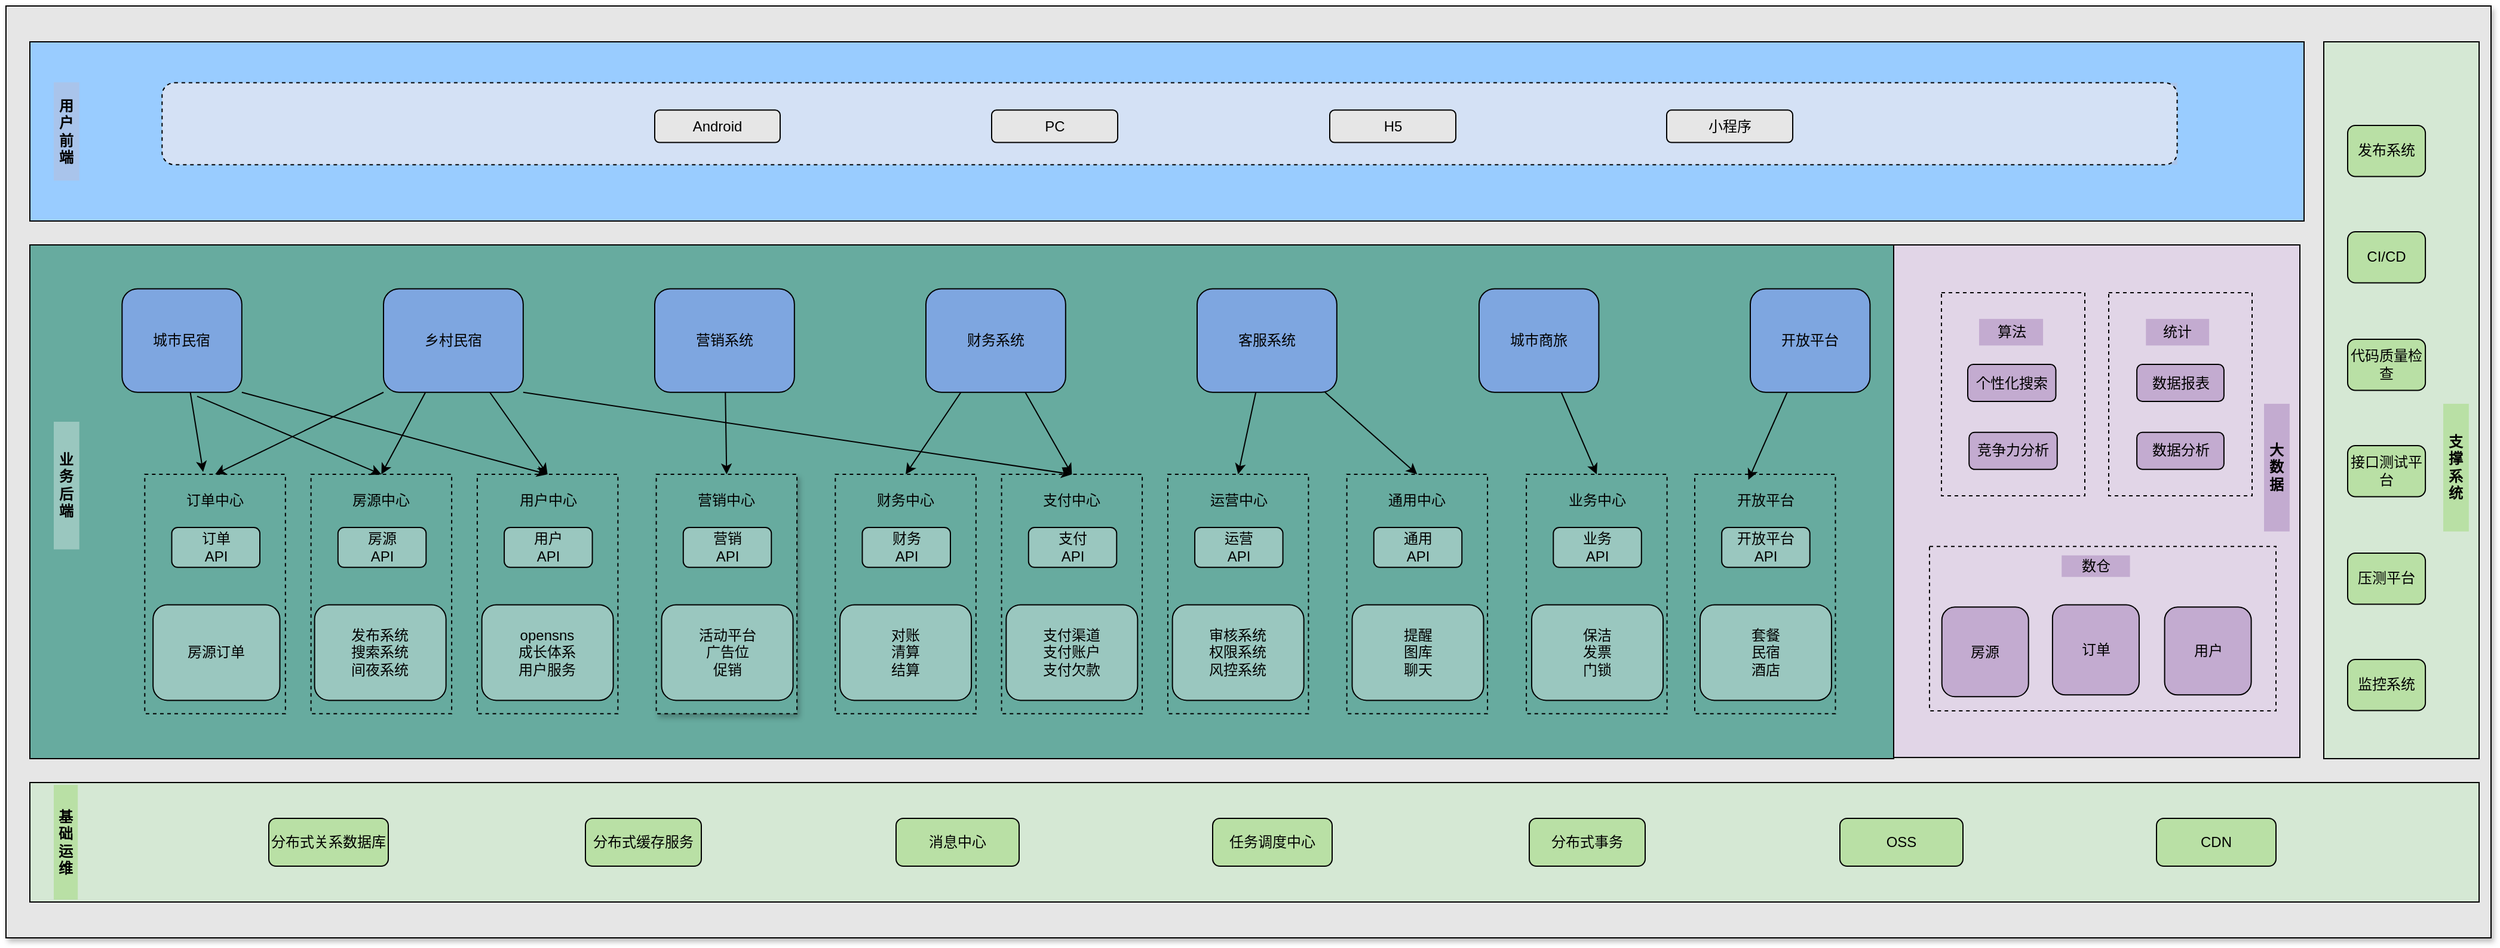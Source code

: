<mxfile version="14.6.1" type="github">
  <diagram id="kyWsJ21DbHNxOikcBxjt" name="Page-1">
    <mxGraphModel dx="1860" dy="1182" grid="1" gridSize="10" guides="1" tooltips="1" connect="1" arrows="1" fold="1" page="1" pageScale="1" pageWidth="4681" pageHeight="3300" math="0" shadow="0">
      <root>
        <mxCell id="0" />
        <mxCell id="1" parent="0" />
        <mxCell id="PyJLeTAmVWczD_oseEGz-143" value="" style="rounded=0;whiteSpace=wrap;html=1;shadow=1;fillColor=#E6E6E6;" parent="1" vertex="1">
          <mxGeometry x="1420" y="1060" width="2080" height="780" as="geometry" />
        </mxCell>
        <mxCell id="PyJLeTAmVWczD_oseEGz-5" value="" style="rounded=0;whiteSpace=wrap;html=1;fillColor=#D5E8D4;" parent="1" vertex="1">
          <mxGeometry x="3360" y="1090" width="130" height="600" as="geometry" />
        </mxCell>
        <mxCell id="PyJLeTAmVWczD_oseEGz-126" value="" style="group;fillColor=#FFFFFF;container=0;" parent="1" vertex="1" connectable="0">
          <mxGeometry x="1634.406" y="1421.918" width="1680.446" height="267.123" as="geometry" />
        </mxCell>
        <mxCell id="PyJLeTAmVWczD_oseEGz-123" value="" style="rounded=0;whiteSpace=wrap;html=1;fillColor=#E1D5E7;" parent="1" vertex="1">
          <mxGeometry x="2811.79" y="1260" width="528.21" height="429.04" as="geometry" />
        </mxCell>
        <mxCell id="PyJLeTAmVWczD_oseEGz-120" value="" style="rounded=0;whiteSpace=wrap;html=1;fillColor=#67AB9F;" parent="1" vertex="1">
          <mxGeometry x="1440" y="1260" width="1560" height="430" as="geometry" />
        </mxCell>
        <mxCell id="PyJLeTAmVWczD_oseEGz-69" value="" style="group;container=1;" parent="1" vertex="1" connectable="0">
          <mxGeometry x="1536.172" y="1452.008" width="120" height="200.342" as="geometry" />
        </mxCell>
        <mxCell id="PyJLeTAmVWczD_oseEGz-65" value="" style="rounded=0;whiteSpace=wrap;html=1;dashed=1;fillColor=#67AB9F;" parent="PyJLeTAmVWczD_oseEGz-69" vertex="1">
          <mxGeometry width="117.738" height="200.342" as="geometry" />
        </mxCell>
        <mxCell id="PyJLeTAmVWczD_oseEGz-66" value="订单&lt;br&gt;API" style="rounded=1;whiteSpace=wrap;html=1;fillColor=#9AC7BF;" parent="PyJLeTAmVWczD_oseEGz-69" vertex="1">
          <mxGeometry x="22.584" y="44.521" width="73.747" height="33.39" as="geometry" />
        </mxCell>
        <mxCell id="PyJLeTAmVWczD_oseEGz-67" value="订单中心" style="text;html=1;strokeColor=none;fillColor=none;align=center;verticalAlign=middle;whiteSpace=wrap;rounded=0;dashed=1;" parent="PyJLeTAmVWczD_oseEGz-69" vertex="1">
          <mxGeometry x="32.11" y="11.13" width="53.517" height="22.26" as="geometry" />
        </mxCell>
        <mxCell id="PyJLeTAmVWczD_oseEGz-68" value="房源订单" style="rounded=1;whiteSpace=wrap;html=1;fillColor=#9AC7BF;" parent="PyJLeTAmVWczD_oseEGz-69" vertex="1">
          <mxGeometry x="6.94" y="109.212" width="106.13" height="80" as="geometry" />
        </mxCell>
        <mxCell id="PyJLeTAmVWczD_oseEGz-70" value="" style="rounded=0;whiteSpace=wrap;html=1;dashed=1;fillColor=#67AB9F;" parent="1" vertex="1">
          <mxGeometry x="1675.317" y="1452.008" width="117.738" height="200.342" as="geometry" />
        </mxCell>
        <mxCell id="PyJLeTAmVWczD_oseEGz-71" value="房源&lt;br&gt;API" style="rounded=1;whiteSpace=wrap;html=1;fillColor=#9AC7BF;" parent="1" vertex="1">
          <mxGeometry x="1697.902" y="1496.529" width="73.747" height="33.39" as="geometry" />
        </mxCell>
        <mxCell id="PyJLeTAmVWczD_oseEGz-72" value="房源中心" style="text;html=1;strokeColor=none;fillColor=none;align=center;verticalAlign=middle;whiteSpace=wrap;rounded=0;dashed=1;" parent="1" vertex="1">
          <mxGeometry x="1707.428" y="1463.138" width="53.517" height="22.26" as="geometry" />
        </mxCell>
        <mxCell id="PyJLeTAmVWczD_oseEGz-73" value="发布系统&lt;br&gt;搜索系统&lt;br&gt;间夜系统" style="rounded=1;whiteSpace=wrap;html=1;fillColor=#9AC7BF;" parent="1" vertex="1">
          <mxGeometry x="1678.31" y="1561.22" width="110" height="80" as="geometry" />
        </mxCell>
        <mxCell id="PyJLeTAmVWczD_oseEGz-74" value="" style="rounded=0;whiteSpace=wrap;html=1;dashed=1;fillColor=#67AB9F;" parent="1" vertex="1">
          <mxGeometry x="1814.462" y="1452.008" width="117.738" height="200.342" as="geometry" />
        </mxCell>
        <mxCell id="PyJLeTAmVWczD_oseEGz-75" value="用户&lt;br&gt;API" style="rounded=1;whiteSpace=wrap;html=1;fillColor=#9AC7BF;" parent="1" vertex="1">
          <mxGeometry x="1837.047" y="1496.529" width="73.747" height="33.39" as="geometry" />
        </mxCell>
        <mxCell id="PyJLeTAmVWczD_oseEGz-76" value="用户中心" style="text;html=1;strokeColor=none;fillColor=none;align=center;verticalAlign=middle;whiteSpace=wrap;rounded=0;dashed=1;" parent="1" vertex="1">
          <mxGeometry x="1846.573" y="1463.138" width="53.517" height="22.26" as="geometry" />
        </mxCell>
        <mxCell id="PyJLeTAmVWczD_oseEGz-77" value="opensns&lt;br&gt;成长体系&lt;br&gt;用户服务" style="rounded=1;whiteSpace=wrap;html=1;fillColor=#9AC7BF;" parent="1" vertex="1">
          <mxGeometry x="1818.31" y="1561.22" width="110" height="80" as="geometry" />
        </mxCell>
        <mxCell id="PyJLeTAmVWczD_oseEGz-78" value="" style="rounded=0;whiteSpace=wrap;html=1;dashed=1;shadow=1;fillColor=#67AB9F;" parent="1" vertex="1">
          <mxGeometry x="1964.311" y="1452.008" width="117.738" height="200.342" as="geometry" />
        </mxCell>
        <mxCell id="PyJLeTAmVWczD_oseEGz-79" value="营销&lt;br&gt;API" style="rounded=1;whiteSpace=wrap;html=1;fillColor=#9AC7BF;" parent="1" vertex="1">
          <mxGeometry x="1986.895" y="1496.529" width="73.747" height="33.39" as="geometry" />
        </mxCell>
        <mxCell id="PyJLeTAmVWczD_oseEGz-80" value="营销中心" style="text;html=1;strokeColor=none;fillColor=none;align=center;verticalAlign=middle;whiteSpace=wrap;rounded=0;dashed=1;" parent="1" vertex="1">
          <mxGeometry x="1996.421" y="1463.138" width="53.517" height="22.26" as="geometry" />
        </mxCell>
        <mxCell id="PyJLeTAmVWczD_oseEGz-82" value="" style="group;container=1;" parent="1" vertex="1" connectable="0">
          <mxGeometry x="2114.16" y="1452.008" width="117.738" height="200.342" as="geometry" />
        </mxCell>
        <mxCell id="PyJLeTAmVWczD_oseEGz-83" value="" style="rounded=0;whiteSpace=wrap;html=1;dashed=1;fillColor=#67AB9F;" parent="PyJLeTAmVWczD_oseEGz-82" vertex="1">
          <mxGeometry width="117.738" height="200.342" as="geometry" />
        </mxCell>
        <mxCell id="PyJLeTAmVWczD_oseEGz-84" value="财务&lt;br&gt;API" style="rounded=1;whiteSpace=wrap;html=1;fillColor=#9AC7BF;" parent="PyJLeTAmVWczD_oseEGz-82" vertex="1">
          <mxGeometry x="22.584" y="44.521" width="73.747" height="33.39" as="geometry" />
        </mxCell>
        <mxCell id="PyJLeTAmVWczD_oseEGz-85" value="财务中心" style="text;html=1;strokeColor=none;fillColor=none;align=center;verticalAlign=middle;whiteSpace=wrap;rounded=0;dashed=1;" parent="PyJLeTAmVWczD_oseEGz-82" vertex="1">
          <mxGeometry x="32.11" y="11.13" width="53.517" height="22.26" as="geometry" />
        </mxCell>
        <mxCell id="pIKeMZqKNaHKqBsXdv9l-2" value="对账&lt;br&gt;清算&lt;br&gt;结算" style="rounded=1;whiteSpace=wrap;html=1;fillColor=#9AC7BF;" vertex="1" parent="PyJLeTAmVWczD_oseEGz-82">
          <mxGeometry x="3.87" y="109.212" width="110" height="80" as="geometry" />
        </mxCell>
        <mxCell id="PyJLeTAmVWczD_oseEGz-87" value="" style="rounded=0;whiteSpace=wrap;html=1;dashed=1;fillColor=#67AB9F;" parent="1" vertex="1">
          <mxGeometry x="2253.305" y="1452.008" width="117.738" height="200.342" as="geometry" />
        </mxCell>
        <mxCell id="PyJLeTAmVWczD_oseEGz-88" value="支付&lt;br&gt;API" style="rounded=1;whiteSpace=wrap;html=1;fillColor=#9AC7BF;" parent="1" vertex="1">
          <mxGeometry x="2275.889" y="1496.529" width="73.747" height="33.39" as="geometry" />
        </mxCell>
        <mxCell id="PyJLeTAmVWczD_oseEGz-89" value="支付中心" style="text;html=1;strokeColor=none;fillColor=none;align=center;verticalAlign=middle;whiteSpace=wrap;rounded=0;dashed=1;" parent="1" vertex="1">
          <mxGeometry x="2285.415" y="1463.138" width="53.517" height="22.26" as="geometry" />
        </mxCell>
        <mxCell id="PyJLeTAmVWczD_oseEGz-91" value="" style="rounded=0;whiteSpace=wrap;html=1;dashed=1;fillColor=#67AB9F;" parent="1" vertex="1">
          <mxGeometry x="2392.45" y="1452.008" width="117.738" height="200.342" as="geometry" />
        </mxCell>
        <mxCell id="PyJLeTAmVWczD_oseEGz-92" value="运营&lt;br&gt;API" style="rounded=1;whiteSpace=wrap;html=1;fillColor=#9AC7BF;" parent="1" vertex="1">
          <mxGeometry x="2415.034" y="1496.529" width="73.747" height="33.39" as="geometry" />
        </mxCell>
        <mxCell id="PyJLeTAmVWczD_oseEGz-93" value="运营中心" style="text;html=1;strokeColor=none;fillColor=none;align=center;verticalAlign=middle;whiteSpace=wrap;rounded=0;dashed=1;" parent="1" vertex="1">
          <mxGeometry x="2424.56" y="1463.138" width="53.517" height="22.26" as="geometry" />
        </mxCell>
        <mxCell id="PyJLeTAmVWczD_oseEGz-95" value="" style="rounded=0;whiteSpace=wrap;html=1;dashed=1;fillColor=#67AB9F;" parent="1" vertex="1">
          <mxGeometry x="2542.299" y="1452.008" width="117.738" height="200.342" as="geometry" />
        </mxCell>
        <mxCell id="PyJLeTAmVWczD_oseEGz-96" value="通用&lt;br&gt;API" style="rounded=1;whiteSpace=wrap;html=1;fillColor=#9AC7BF;" parent="1" vertex="1">
          <mxGeometry x="2564.883" y="1496.529" width="73.747" height="33.39" as="geometry" />
        </mxCell>
        <mxCell id="PyJLeTAmVWczD_oseEGz-97" value="通用中心" style="text;html=1;strokeColor=none;fillColor=none;align=center;verticalAlign=middle;whiteSpace=wrap;rounded=0;dashed=1;" parent="1" vertex="1">
          <mxGeometry x="2574.409" y="1463.138" width="53.517" height="22.26" as="geometry" />
        </mxCell>
        <mxCell id="PyJLeTAmVWczD_oseEGz-121" value="&lt;b&gt;业务后端&lt;/b&gt;" style="text;html=1;strokeColor=none;fillColor=#9AC7BF;align=center;verticalAlign=middle;whiteSpace=wrap;rounded=0;" parent="1" vertex="1">
          <mxGeometry x="1459.996" y="1408" width="21.407" height="106.849" as="geometry" />
        </mxCell>
        <mxCell id="PyJLeTAmVWczD_oseEGz-140" value="" style="group" parent="1" vertex="1" connectable="0">
          <mxGeometry x="2692.567" y="1452.008" width="258.68" height="200.342" as="geometry" />
        </mxCell>
        <mxCell id="PyJLeTAmVWczD_oseEGz-129" value="" style="rounded=0;whiteSpace=wrap;html=1;dashed=1;fillColor=#67AB9F;" parent="PyJLeTAmVWczD_oseEGz-140" vertex="1">
          <mxGeometry width="117.738" height="200.342" as="geometry" />
        </mxCell>
        <mxCell id="PyJLeTAmVWczD_oseEGz-130" value="业务&lt;br&gt;API" style="rounded=1;whiteSpace=wrap;html=1;fillColor=#9AC7BF;" parent="PyJLeTAmVWczD_oseEGz-140" vertex="1">
          <mxGeometry x="22.584" y="44.521" width="73.747" height="33.39" as="geometry" />
        </mxCell>
        <mxCell id="PyJLeTAmVWczD_oseEGz-131" value="业务中心" style="text;html=1;strokeColor=none;fillColor=none;align=center;verticalAlign=middle;whiteSpace=wrap;rounded=0;dashed=1;" parent="PyJLeTAmVWczD_oseEGz-140" vertex="1">
          <mxGeometry x="32.11" y="11.13" width="53.517" height="22.26" as="geometry" />
        </mxCell>
        <mxCell id="PyJLeTAmVWczD_oseEGz-134" value="" style="rounded=0;whiteSpace=wrap;html=1;dashed=1;fillColor=#67AB9F;" parent="PyJLeTAmVWczD_oseEGz-140" vertex="1">
          <mxGeometry x="140.941" width="117.738" height="200.342" as="geometry" />
        </mxCell>
        <mxCell id="PyJLeTAmVWczD_oseEGz-135" value="开放平台&lt;br&gt;API" style="rounded=1;whiteSpace=wrap;html=1;fillColor=#9AC7BF;" parent="PyJLeTAmVWczD_oseEGz-140" vertex="1">
          <mxGeometry x="163.526" y="44.521" width="73.747" height="33.39" as="geometry" />
        </mxCell>
        <mxCell id="PyJLeTAmVWczD_oseEGz-136" value="开放平台" style="text;html=1;strokeColor=none;fillColor=none;align=center;verticalAlign=middle;whiteSpace=wrap;rounded=0;dashed=1;" parent="PyJLeTAmVWczD_oseEGz-140" vertex="1">
          <mxGeometry x="173.052" y="11.13" width="53.517" height="22.26" as="geometry" />
        </mxCell>
        <mxCell id="pIKeMZqKNaHKqBsXdv9l-6" value="保洁&lt;br&gt;发票&lt;br&gt;门锁" style="rounded=1;whiteSpace=wrap;html=1;fillColor=#9AC7BF;" vertex="1" parent="PyJLeTAmVWczD_oseEGz-140">
          <mxGeometry x="4.453" y="109.212" width="110" height="80" as="geometry" />
        </mxCell>
        <mxCell id="pIKeMZqKNaHKqBsXdv9l-7" value="套餐&lt;br&gt;民宿&lt;br&gt;酒店" style="rounded=1;whiteSpace=wrap;html=1;fillColor=#9AC7BF;" vertex="1" parent="PyJLeTAmVWczD_oseEGz-140">
          <mxGeometry x="145.403" y="109.212" width="110" height="80" as="geometry" />
        </mxCell>
        <mxCell id="pIKeMZqKNaHKqBsXdv9l-1" value="活动平台&lt;br&gt;广告位&lt;br&gt;促销" style="rounded=1;whiteSpace=wrap;html=1;fillColor=#9AC7BF;" vertex="1" parent="1">
          <mxGeometry x="1968.77" y="1561.22" width="110" height="80" as="geometry" />
        </mxCell>
        <mxCell id="pIKeMZqKNaHKqBsXdv9l-3" value="支付渠道&lt;br&gt;支付账户&lt;br&gt;支付欠款" style="rounded=1;whiteSpace=wrap;html=1;fillColor=#9AC7BF;" vertex="1" parent="1">
          <mxGeometry x="2257.17" y="1561.22" width="110" height="80" as="geometry" />
        </mxCell>
        <mxCell id="pIKeMZqKNaHKqBsXdv9l-4" value="审核系统&lt;br&gt;权限系统&lt;br&gt;风控系统" style="rounded=1;whiteSpace=wrap;html=1;fillColor=#9AC7BF;" vertex="1" parent="1">
          <mxGeometry x="2396.32" y="1561.22" width="110" height="80" as="geometry" />
        </mxCell>
        <mxCell id="pIKeMZqKNaHKqBsXdv9l-5" value="提醒&lt;br&gt;图库&lt;br&gt;聊天" style="rounded=1;whiteSpace=wrap;html=1;fillColor=#9AC7BF;" vertex="1" parent="1">
          <mxGeometry x="2546.76" y="1561.22" width="110" height="80" as="geometry" />
        </mxCell>
        <mxCell id="pIKeMZqKNaHKqBsXdv9l-12" style="rounded=0;orthogonalLoop=1;jettySize=auto;html=1;entryX=0.415;entryY=-0.01;entryDx=0;entryDy=0;entryPerimeter=0;" edge="1" parent="1" source="PyJLeTAmVWczD_oseEGz-44" target="PyJLeTAmVWczD_oseEGz-65">
          <mxGeometry relative="1" as="geometry" />
        </mxCell>
        <mxCell id="pIKeMZqKNaHKqBsXdv9l-13" style="edgeStyle=none;rounded=0;orthogonalLoop=1;jettySize=auto;html=1;entryX=0.5;entryY=0;entryDx=0;entryDy=0;" edge="1" parent="1" target="PyJLeTAmVWczD_oseEGz-70">
          <mxGeometry relative="1" as="geometry">
            <mxPoint x="1580" y="1386.7" as="sourcePoint" />
          </mxGeometry>
        </mxCell>
        <mxCell id="pIKeMZqKNaHKqBsXdv9l-14" style="edgeStyle=none;rounded=0;orthogonalLoop=1;jettySize=auto;html=1;entryX=0.5;entryY=0;entryDx=0;entryDy=0;exitX=1;exitY=1;exitDx=0;exitDy=0;" edge="1" parent="1" source="PyJLeTAmVWczD_oseEGz-44" target="PyJLeTAmVWczD_oseEGz-74">
          <mxGeometry relative="1" as="geometry" />
        </mxCell>
        <mxCell id="PyJLeTAmVWczD_oseEGz-44" value="城市民宿" style="rounded=1;whiteSpace=wrap;html=1;fillColor=#7EA6E0;" parent="1" vertex="1">
          <mxGeometry x="1517.19" y="1296.697" width="100.212" height="86.667" as="geometry" />
        </mxCell>
        <mxCell id="pIKeMZqKNaHKqBsXdv9l-21" style="edgeStyle=none;rounded=0;orthogonalLoop=1;jettySize=auto;html=1;entryX=0.381;entryY=0.023;entryDx=0;entryDy=0;entryPerimeter=0;" edge="1" parent="1" source="PyJLeTAmVWczD_oseEGz-42" target="PyJLeTAmVWczD_oseEGz-134">
          <mxGeometry relative="1" as="geometry" />
        </mxCell>
        <mxCell id="PyJLeTAmVWczD_oseEGz-42" value="开放平台" style="rounded=1;whiteSpace=wrap;html=1;fillColor=#7EA6E0;" parent="1" vertex="1">
          <mxGeometry x="2879.998" y="1296.697" width="100.212" height="86.667" as="geometry" />
        </mxCell>
        <mxCell id="pIKeMZqKNaHKqBsXdv9l-15" style="edgeStyle=none;rounded=0;orthogonalLoop=1;jettySize=auto;html=1;entryX=0.5;entryY=0;entryDx=0;entryDy=0;" edge="1" parent="1" source="PyJLeTAmVWczD_oseEGz-40" target="PyJLeTAmVWczD_oseEGz-74">
          <mxGeometry relative="1" as="geometry" />
        </mxCell>
        <mxCell id="pIKeMZqKNaHKqBsXdv9l-16" style="edgeStyle=none;rounded=0;orthogonalLoop=1;jettySize=auto;html=1;entryX=0.5;entryY=0;entryDx=0;entryDy=0;" edge="1" parent="1" source="PyJLeTAmVWczD_oseEGz-40" target="PyJLeTAmVWczD_oseEGz-70">
          <mxGeometry relative="1" as="geometry" />
        </mxCell>
        <mxCell id="pIKeMZqKNaHKqBsXdv9l-17" style="edgeStyle=none;rounded=0;orthogonalLoop=1;jettySize=auto;html=1;entryX=0.5;entryY=0;entryDx=0;entryDy=0;exitX=0;exitY=1;exitDx=0;exitDy=0;" edge="1" parent="1" source="PyJLeTAmVWczD_oseEGz-40" target="PyJLeTAmVWczD_oseEGz-65">
          <mxGeometry relative="1" as="geometry" />
        </mxCell>
        <mxCell id="pIKeMZqKNaHKqBsXdv9l-18" style="edgeStyle=none;rounded=0;orthogonalLoop=1;jettySize=auto;html=1;entryX=0.5;entryY=0;entryDx=0;entryDy=0;exitX=1;exitY=1;exitDx=0;exitDy=0;" edge="1" parent="1" source="PyJLeTAmVWczD_oseEGz-40" target="PyJLeTAmVWczD_oseEGz-87">
          <mxGeometry relative="1" as="geometry" />
        </mxCell>
        <mxCell id="PyJLeTAmVWczD_oseEGz-40" value="乡村民宿" style="rounded=1;whiteSpace=wrap;html=1;fillColor=#7EA6E0;" parent="1" vertex="1">
          <mxGeometry x="1736" y="1296.697" width="116.914" height="86.667" as="geometry" />
        </mxCell>
        <mxCell id="pIKeMZqKNaHKqBsXdv9l-42" style="edgeStyle=none;rounded=0;orthogonalLoop=1;jettySize=auto;html=1;entryX=0.5;entryY=0;entryDx=0;entryDy=0;" edge="1" parent="1" source="PyJLeTAmVWczD_oseEGz-39" target="PyJLeTAmVWczD_oseEGz-129">
          <mxGeometry relative="1" as="geometry" />
        </mxCell>
        <mxCell id="PyJLeTAmVWczD_oseEGz-39" value="城市商旅" style="rounded=1;whiteSpace=wrap;html=1;fillColor=#7EA6E0;" parent="1" vertex="1">
          <mxGeometry x="2653" y="1296.697" width="100.212" height="86.667" as="geometry" />
        </mxCell>
        <mxCell id="pIKeMZqKNaHKqBsXdv9l-37" style="edgeStyle=none;rounded=0;orthogonalLoop=1;jettySize=auto;html=1;entryX=0.5;entryY=0;entryDx=0;entryDy=0;" edge="1" parent="1" source="PyJLeTAmVWczD_oseEGz-47" target="PyJLeTAmVWczD_oseEGz-83">
          <mxGeometry relative="1" as="geometry" />
        </mxCell>
        <mxCell id="pIKeMZqKNaHKqBsXdv9l-38" style="edgeStyle=none;rounded=0;orthogonalLoop=1;jettySize=auto;html=1;entryX=0.5;entryY=0;entryDx=0;entryDy=0;" edge="1" parent="1" source="PyJLeTAmVWczD_oseEGz-47" target="PyJLeTAmVWczD_oseEGz-87">
          <mxGeometry relative="1" as="geometry" />
        </mxCell>
        <mxCell id="PyJLeTAmVWczD_oseEGz-47" value="财务系统" style="rounded=1;whiteSpace=wrap;html=1;fillColor=#7EA6E0;" parent="1" vertex="1">
          <mxGeometry x="2190" y="1296.697" width="116.914" height="86.667" as="geometry" />
        </mxCell>
        <mxCell id="pIKeMZqKNaHKqBsXdv9l-41" style="edgeStyle=none;rounded=0;orthogonalLoop=1;jettySize=auto;html=1;entryX=0.5;entryY=0;entryDx=0;entryDy=0;" edge="1" parent="1" source="PyJLeTAmVWczD_oseEGz-46" target="PyJLeTAmVWczD_oseEGz-78">
          <mxGeometry relative="1" as="geometry" />
        </mxCell>
        <mxCell id="PyJLeTAmVWczD_oseEGz-46" value="营销系统" style="rounded=1;whiteSpace=wrap;html=1;fillColor=#7EA6E0;" parent="1" vertex="1">
          <mxGeometry x="1963" y="1296.697" width="116.914" height="86.667" as="geometry" />
        </mxCell>
        <mxCell id="pIKeMZqKNaHKqBsXdv9l-40" style="edgeStyle=none;rounded=0;orthogonalLoop=1;jettySize=auto;html=1;entryX=0.5;entryY=0;entryDx=0;entryDy=0;" edge="1" parent="1" source="PyJLeTAmVWczD_oseEGz-48" target="PyJLeTAmVWczD_oseEGz-91">
          <mxGeometry relative="1" as="geometry" />
        </mxCell>
        <mxCell id="pIKeMZqKNaHKqBsXdv9l-43" style="edgeStyle=none;rounded=0;orthogonalLoop=1;jettySize=auto;html=1;entryX=0.5;entryY=0;entryDx=0;entryDy=0;" edge="1" parent="1" source="PyJLeTAmVWczD_oseEGz-48" target="PyJLeTAmVWczD_oseEGz-95">
          <mxGeometry relative="1" as="geometry" />
        </mxCell>
        <mxCell id="PyJLeTAmVWczD_oseEGz-48" value="客服系统" style="rounded=1;whiteSpace=wrap;html=1;fillColor=#7EA6E0;" parent="1" vertex="1">
          <mxGeometry x="2417" y="1296.697" width="116.914" height="86.667" as="geometry" />
        </mxCell>
        <mxCell id="pIKeMZqKNaHKqBsXdv9l-10" value="" style="group" vertex="1" connectable="0" parent="1">
          <mxGeometry x="1440" y="1710" width="2050" height="100" as="geometry" />
        </mxCell>
        <mxCell id="PyJLeTAmVWczD_oseEGz-4" value="" style="rounded=0;whiteSpace=wrap;html=1;fillColor=#D5E8D4;" parent="pIKeMZqKNaHKqBsXdv9l-10" vertex="1">
          <mxGeometry width="2050" height="100" as="geometry" />
        </mxCell>
        <mxCell id="PyJLeTAmVWczD_oseEGz-125" value="&lt;b&gt;基础运维&lt;/b&gt;" style="text;html=1;strokeColor=none;fillColor=#B9E0A5;align=center;verticalAlign=middle;whiteSpace=wrap;rounded=0;" parent="pIKeMZqKNaHKqBsXdv9l-10" vertex="1">
          <mxGeometry x="20.003" y="2" width="20.099" height="96.0" as="geometry" />
        </mxCell>
        <mxCell id="PyJLeTAmVWczD_oseEGz-12" value="分布式事务" style="rounded=1;whiteSpace=wrap;html=1;fillColor=#B9E0A5;" parent="pIKeMZqKNaHKqBsXdv9l-10" vertex="1">
          <mxGeometry x="1255" y="30" width="97" height="40" as="geometry" />
        </mxCell>
        <mxCell id="PyJLeTAmVWczD_oseEGz-13" value="任务调度中心" style="rounded=1;whiteSpace=wrap;html=1;fillColor=#B9E0A5;" parent="pIKeMZqKNaHKqBsXdv9l-10" vertex="1">
          <mxGeometry x="990" y="30" width="100" height="40" as="geometry" />
        </mxCell>
        <mxCell id="PyJLeTAmVWczD_oseEGz-14" value="OSS" style="rounded=1;whiteSpace=wrap;html=1;fillColor=#B9E0A5;" parent="pIKeMZqKNaHKqBsXdv9l-10" vertex="1">
          <mxGeometry x="1515" y="30" width="103" height="40" as="geometry" />
        </mxCell>
        <mxCell id="PyJLeTAmVWczD_oseEGz-15" value="消息中心" style="rounded=1;whiteSpace=wrap;html=1;fillColor=#B9E0A5;" parent="pIKeMZqKNaHKqBsXdv9l-10" vertex="1">
          <mxGeometry x="725" y="30" width="103" height="40" as="geometry" />
        </mxCell>
        <mxCell id="PyJLeTAmVWczD_oseEGz-16" value="分布式缓存服务" style="rounded=1;whiteSpace=wrap;html=1;fillColor=#B9E0A5;" parent="pIKeMZqKNaHKqBsXdv9l-10" vertex="1">
          <mxGeometry x="465" y="30" width="97" height="40" as="geometry" />
        </mxCell>
        <mxCell id="PyJLeTAmVWczD_oseEGz-17" value="分布式关系数据库" style="rounded=1;whiteSpace=wrap;html=1;fillColor=#B9E0A5;" parent="pIKeMZqKNaHKqBsXdv9l-10" vertex="1">
          <mxGeometry x="200" y="30" width="100" height="40" as="geometry" />
        </mxCell>
        <mxCell id="pIKeMZqKNaHKqBsXdv9l-76" value="CDN" style="rounded=1;whiteSpace=wrap;html=1;fillColor=#B9E0A5;" vertex="1" parent="pIKeMZqKNaHKqBsXdv9l-10">
          <mxGeometry x="1780" y="30" width="100" height="40" as="geometry" />
        </mxCell>
        <mxCell id="pIKeMZqKNaHKqBsXdv9l-35" value="&lt;b&gt;大数据&lt;/b&gt;" style="text;html=1;strokeColor=none;fillColor=#C3ABD0;align=center;verticalAlign=middle;whiteSpace=wrap;rounded=0;" vertex="1" parent="1">
          <mxGeometry x="3310" y="1392.98" width="21.407" height="106.849" as="geometry" />
        </mxCell>
        <mxCell id="pIKeMZqKNaHKqBsXdv9l-36" value="&lt;b&gt;支撑系统&lt;/b&gt;" style="text;html=1;strokeColor=none;fillColor=#B9E0A5;align=center;verticalAlign=middle;whiteSpace=wrap;rounded=0;" vertex="1" parent="1">
          <mxGeometry x="3460" y="1392.98" width="21.407" height="106.849" as="geometry" />
        </mxCell>
        <mxCell id="pIKeMZqKNaHKqBsXdv9l-51" value="" style="group" vertex="1" connectable="0" parent="1">
          <mxGeometry x="3030" y="1512.35" width="290" height="137.65" as="geometry" />
        </mxCell>
        <mxCell id="pIKeMZqKNaHKqBsXdv9l-49" value="" style="rounded=0;whiteSpace=wrap;html=1;dashed=1;fillColor=#E1D5E7;" vertex="1" parent="pIKeMZqKNaHKqBsXdv9l-51">
          <mxGeometry width="290.0" height="137.65" as="geometry" />
        </mxCell>
        <mxCell id="pIKeMZqKNaHKqBsXdv9l-46" value="房源" style="rounded=1;whiteSpace=wrap;html=1;fillColor=#C3ABD0;" vertex="1" parent="pIKeMZqKNaHKqBsXdv9l-51">
          <mxGeometry x="10.357" y="50.815" width="72.5" height="74.962" as="geometry" />
        </mxCell>
        <mxCell id="pIKeMZqKNaHKqBsXdv9l-47" value="订单" style="rounded=1;whiteSpace=wrap;html=1;fillColor=#C3ABD0;" vertex="1" parent="pIKeMZqKNaHKqBsXdv9l-51">
          <mxGeometry x="102.96" y="48.844" width="72.5" height="75.485" as="geometry" />
        </mxCell>
        <mxCell id="pIKeMZqKNaHKqBsXdv9l-50" value="数仓" style="text;html=1;strokeColor=none;fillColor=#C3ABD0;align=center;verticalAlign=middle;whiteSpace=wrap;rounded=0;dashed=1;" vertex="1" parent="pIKeMZqKNaHKqBsXdv9l-51">
          <mxGeometry x="110.63" y="7.522" width="57.162" height="18.022" as="geometry" />
        </mxCell>
        <mxCell id="pIKeMZqKNaHKqBsXdv9l-48" value="用户" style="rounded=1;whiteSpace=wrap;html=1;fillColor=#C3ABD0;" vertex="1" parent="pIKeMZqKNaHKqBsXdv9l-51">
          <mxGeometry x="196.786" y="50.815" width="72.5" height="73.514" as="geometry" />
        </mxCell>
        <mxCell id="pIKeMZqKNaHKqBsXdv9l-73" value="" style="group" vertex="1" connectable="0" parent="1">
          <mxGeometry x="3040" y="1310" width="121.41" height="160" as="geometry" />
        </mxCell>
        <mxCell id="pIKeMZqKNaHKqBsXdv9l-54" value="" style="rounded=0;whiteSpace=wrap;html=1;dashed=1;fillColor=#E1D5E7;" vertex="1" parent="pIKeMZqKNaHKqBsXdv9l-73">
          <mxGeometry y="-10" width="120" height="170" as="geometry" />
        </mxCell>
        <mxCell id="pIKeMZqKNaHKqBsXdv9l-55" value="个性化搜索" style="rounded=1;whiteSpace=wrap;html=1;fillColor=#C3ABD0;" vertex="1" parent="pIKeMZqKNaHKqBsXdv9l-73">
          <mxGeometry x="21.999" y="50" width="73.747" height="31.005" as="geometry" />
        </mxCell>
        <mxCell id="pIKeMZqKNaHKqBsXdv9l-57" value="竞争力分析" style="rounded=1;whiteSpace=wrap;html=1;fillColor=#C3ABD0;" vertex="1" parent="pIKeMZqKNaHKqBsXdv9l-73">
          <mxGeometry x="23.13" y="106.872" width="73.747" height="31.005" as="geometry" />
        </mxCell>
        <mxCell id="pIKeMZqKNaHKqBsXdv9l-58" value="算法" style="text;html=1;strokeColor=none;fillColor=#C3ABD0;align=center;verticalAlign=middle;whiteSpace=wrap;rounded=0;dashed=1;" vertex="1" parent="pIKeMZqKNaHKqBsXdv9l-73">
          <mxGeometry x="31.522" y="11.918" width="53.517" height="22.26" as="geometry" />
        </mxCell>
        <mxCell id="pIKeMZqKNaHKqBsXdv9l-61" value="" style="rounded=0;whiteSpace=wrap;html=1;dashed=1;fillColor=#E1D5E7;" vertex="1" parent="1">
          <mxGeometry x="3180" y="1300" width="120.0" height="170" as="geometry" />
        </mxCell>
        <mxCell id="pIKeMZqKNaHKqBsXdv9l-62" value="数据报表" style="rounded=1;whiteSpace=wrap;html=1;fillColor=#C3ABD0;" vertex="1" parent="1">
          <mxGeometry x="3203.553" y="1360" width="72.89" height="31.005" as="geometry" />
        </mxCell>
        <mxCell id="pIKeMZqKNaHKqBsXdv9l-65" value="统计" style="text;html=1;strokeColor=none;fillColor=#C3ABD0;align=center;verticalAlign=middle;whiteSpace=wrap;rounded=0;dashed=1;" vertex="1" parent="1">
          <mxGeometry x="3211.156" y="1321.918" width="52.896" height="22.26" as="geometry" />
        </mxCell>
        <mxCell id="pIKeMZqKNaHKqBsXdv9l-72" value="数据分析" style="rounded=1;whiteSpace=wrap;html=1;fillColor=#C3ABD0;" vertex="1" parent="1">
          <mxGeometry x="3203.553" y="1416.872" width="72.89" height="31.005" as="geometry" />
        </mxCell>
        <mxCell id="PyJLeTAmVWczD_oseEGz-25" value="IOS" style="rounded=1;whiteSpace=wrap;html=1;fillColor=#E6E6E6;" parent="1" vertex="1">
          <mxGeometry x="1680.944" y="1147.143" width="104.57" height="27.14" as="geometry" />
        </mxCell>
        <mxCell id="PyJLeTAmVWczD_oseEGz-3" value="代码质量检查" style="rounded=1;whiteSpace=wrap;html=1;fillColor=#B9E0A5;" parent="1" vertex="1">
          <mxGeometry x="3379.997" y="1339" width="65.05" height="42.74" as="geometry" />
        </mxCell>
        <mxCell id="PyJLeTAmVWczD_oseEGz-8" value="接口测试平台" style="rounded=1;whiteSpace=wrap;html=1;fillColor=#B9E0A5;" parent="1" vertex="1">
          <mxGeometry x="3379.997" y="1428" width="65.05" height="42.74" as="geometry" />
        </mxCell>
        <mxCell id="PyJLeTAmVWczD_oseEGz-9" value="发布系统" style="rounded=1;whiteSpace=wrap;html=1;fillColor=#B9E0A5;" parent="1" vertex="1">
          <mxGeometry x="3379.997" y="1160" width="65.05" height="42.74" as="geometry" />
        </mxCell>
        <mxCell id="PyJLeTAmVWczD_oseEGz-10" value="压测平台" style="rounded=1;whiteSpace=wrap;html=1;fillColor=#B9E0A5;" parent="1" vertex="1">
          <mxGeometry x="3379.997" y="1518" width="65.05" height="42.74" as="geometry" />
        </mxCell>
        <mxCell id="PyJLeTAmVWczD_oseEGz-7" value="CI/CD" style="rounded=1;whiteSpace=wrap;html=1;fillColor=#B9E0A5;" parent="1" vertex="1">
          <mxGeometry x="3379.997" y="1249" width="65.05" height="42.74" as="geometry" />
        </mxCell>
        <mxCell id="PyJLeTAmVWczD_oseEGz-6" value="监控系统" style="rounded=1;whiteSpace=wrap;html=1;fillColor=#B9E0A5;" parent="1" vertex="1">
          <mxGeometry x="3379.997" y="1606.998" width="65.05" height="42.74" as="geometry" />
        </mxCell>
        <mxCell id="PyJLeTAmVWczD_oseEGz-1" value="" style="rounded=0;whiteSpace=wrap;html=1;fillColor=#99CCFF;" parent="1" vertex="1">
          <mxGeometry x="1439.998" y="1090" width="1903.49" height="150" as="geometry" />
        </mxCell>
        <mxCell id="PyJLeTAmVWczD_oseEGz-127" value="" style="group;fillColor=#A9C4EB;container=0;" parent="1" vertex="1" connectable="0">
          <mxGeometry x="1785.514" y="1124.283" width="1451.768" height="68.571" as="geometry" />
        </mxCell>
        <mxCell id="PyJLeTAmVWczD_oseEGz-122" value="&lt;b&gt;用户前端&lt;/b&gt;" style="text;html=1;strokeColor=none;fillColor=#A9C4EB;align=center;verticalAlign=middle;whiteSpace=wrap;rounded=0;" parent="1" vertex="1">
          <mxGeometry x="1459.998" y="1123.859" width="21.35" height="82.286" as="geometry" />
        </mxCell>
        <mxCell id="PyJLeTAmVWczD_oseEGz-27" value="" style="rounded=1;whiteSpace=wrap;html=1;dashed=1;fillColor=#D4E1F5;" parent="1" vertex="1">
          <mxGeometry x="1550.669" y="1124.283" width="1686.613" height="68.571" as="geometry" />
        </mxCell>
        <mxCell id="PyJLeTAmVWczD_oseEGz-20" value="H5" style="rounded=1;whiteSpace=wrap;html=1;fillColor=#E6E6E6;" parent="1" vertex="1">
          <mxGeometry x="2528" y="1147.143" width="105.52" height="27.14" as="geometry" />
        </mxCell>
        <mxCell id="PyJLeTAmVWczD_oseEGz-22" value="小程序" style="rounded=1;whiteSpace=wrap;html=1;fillColor=#E6E6E6;" parent="1" vertex="1">
          <mxGeometry x="2810.004" y="1147.143" width="105.51" height="27.14" as="geometry" />
        </mxCell>
        <mxCell id="PyJLeTAmVWczD_oseEGz-23" value="PC" style="rounded=1;whiteSpace=wrap;html=1;fillColor=#E6E6E6;" parent="1" vertex="1">
          <mxGeometry x="2245" y="1147.143" width="105.51" height="27.14" as="geometry" />
        </mxCell>
        <mxCell id="PyJLeTAmVWczD_oseEGz-24" value="Android" style="rounded=1;whiteSpace=wrap;html=1;fillColor=#E6E6E6;" parent="1" vertex="1">
          <mxGeometry x="1963" y="1147.143" width="104.98" height="27.14" as="geometry" />
        </mxCell>
      </root>
    </mxGraphModel>
  </diagram>
</mxfile>
